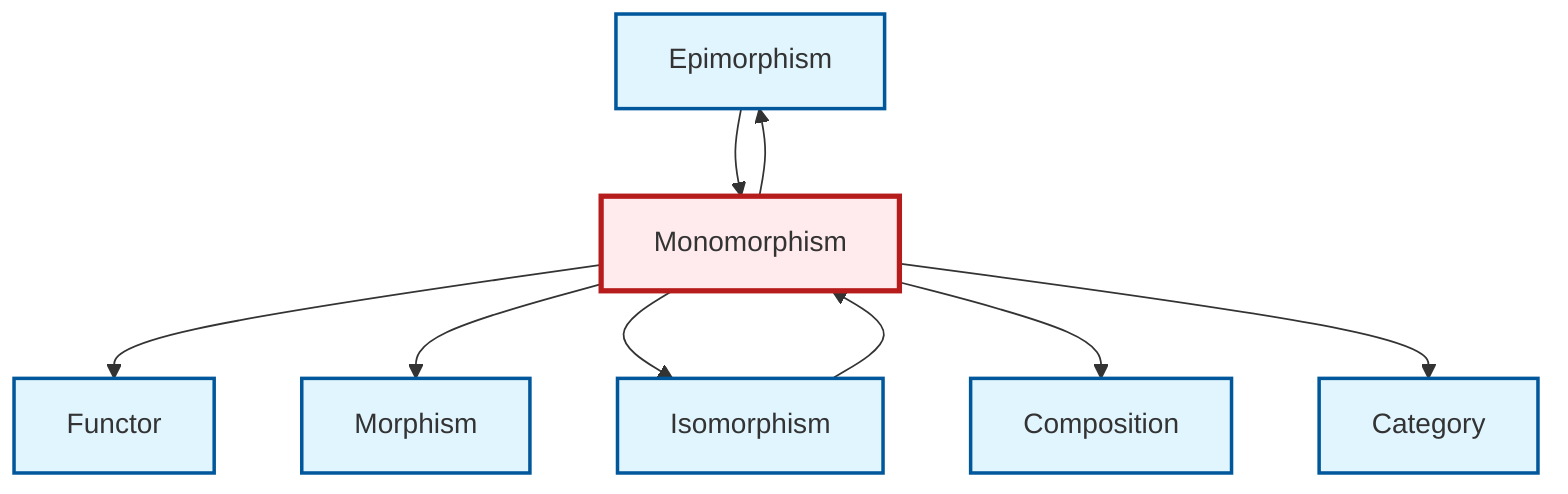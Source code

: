 graph TD
    classDef definition fill:#e1f5fe,stroke:#01579b,stroke-width:2px
    classDef theorem fill:#f3e5f5,stroke:#4a148c,stroke-width:2px
    classDef axiom fill:#fff3e0,stroke:#e65100,stroke-width:2px
    classDef example fill:#e8f5e9,stroke:#1b5e20,stroke-width:2px
    classDef current fill:#ffebee,stroke:#b71c1c,stroke-width:3px
    def-epimorphism["Epimorphism"]:::definition
    def-isomorphism["Isomorphism"]:::definition
    def-functor["Functor"]:::definition
    def-composition["Composition"]:::definition
    def-category["Category"]:::definition
    def-morphism["Morphism"]:::definition
    def-monomorphism["Monomorphism"]:::definition
    def-monomorphism --> def-functor
    def-monomorphism --> def-epimorphism
    def-epimorphism --> def-monomorphism
    def-monomorphism --> def-morphism
    def-monomorphism --> def-isomorphism
    def-isomorphism --> def-monomorphism
    def-monomorphism --> def-composition
    def-monomorphism --> def-category
    class def-monomorphism current